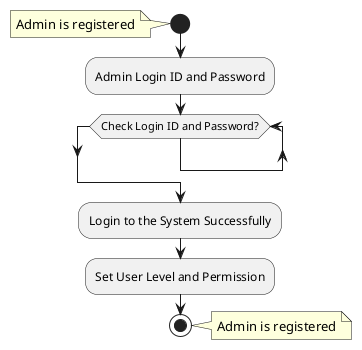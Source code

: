 @startuml
start
note left: Admin is registered
:Admin Login ID and Password;
while (Check Login ID and Password?)

endwhile
:Login to the System Successfully;
:Set User Level and Permission;
stop
note right: Admin is registered

@enduml



